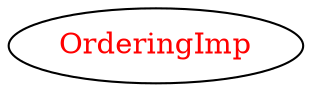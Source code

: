 digraph dependencyGraph {
 concentrate=true;
 ranksep="2.0";
 rankdir="LR"; 
 splines="ortho";
"OrderingImp" [fontcolor="red"];
}